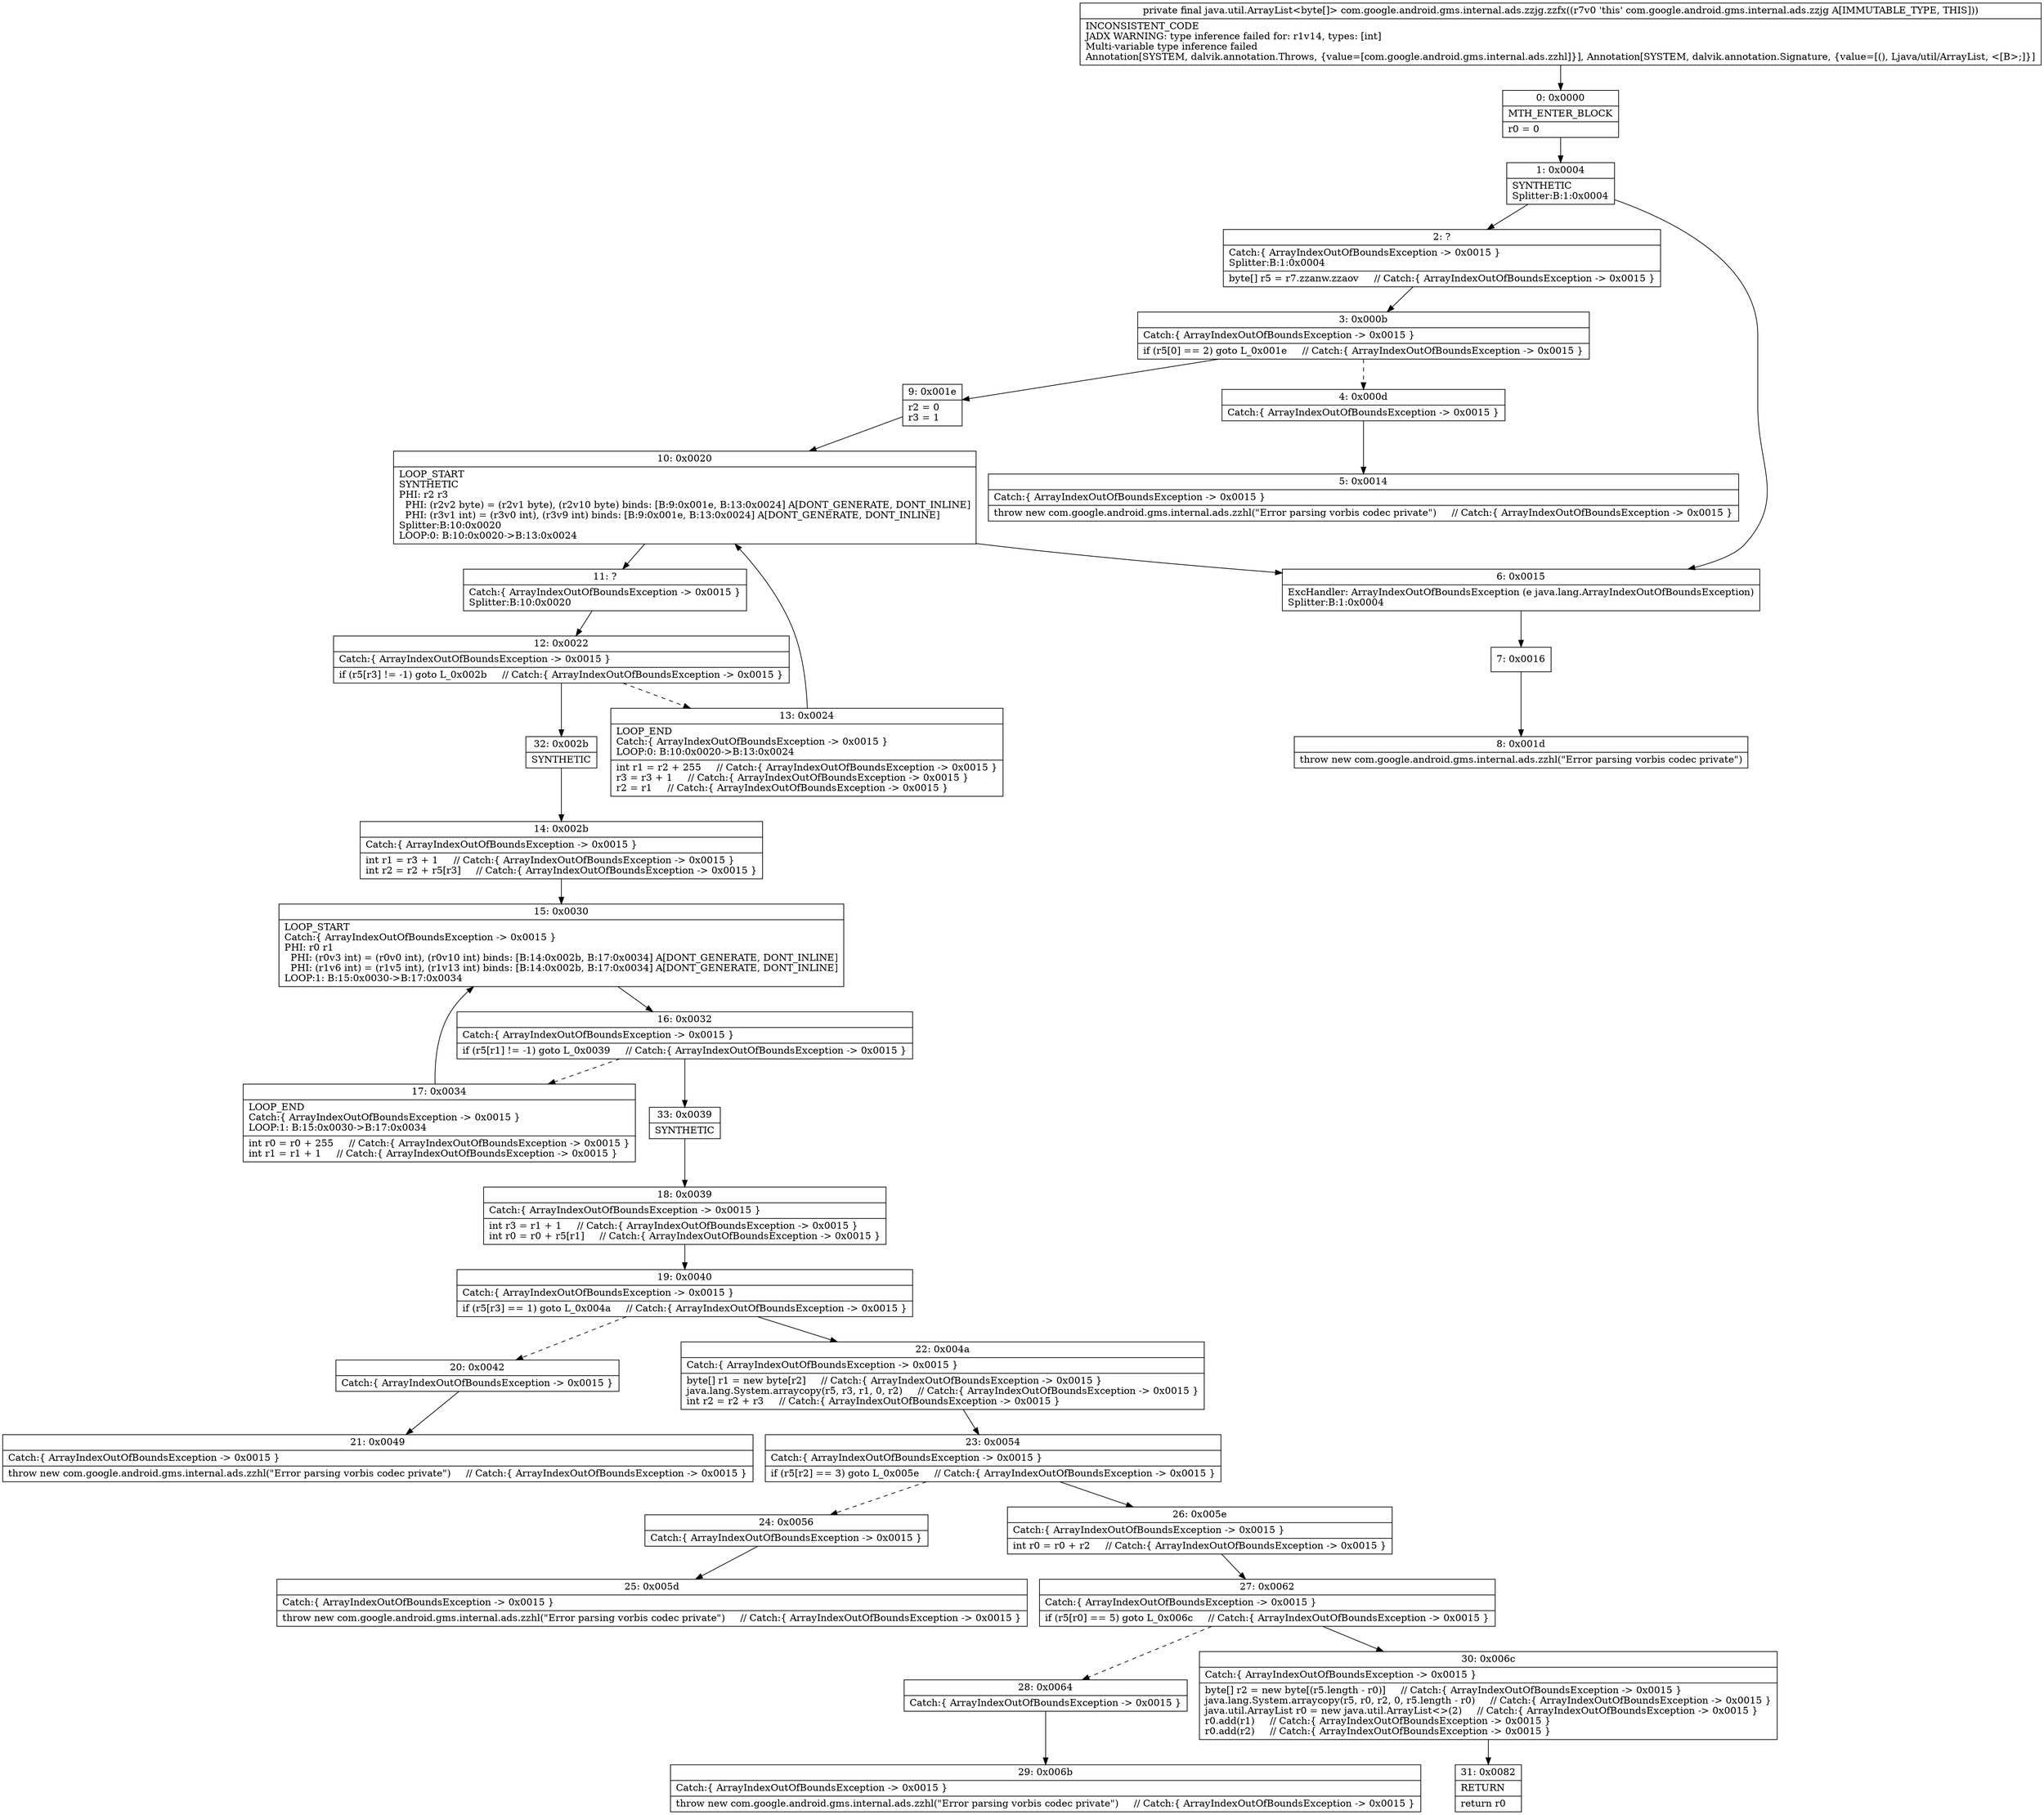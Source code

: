 digraph "CFG forcom.google.android.gms.internal.ads.zzjg.zzfx()Ljava\/util\/ArrayList;" {
Node_0 [shape=record,label="{0\:\ 0x0000|MTH_ENTER_BLOCK\l|r0 = 0\l}"];
Node_1 [shape=record,label="{1\:\ 0x0004|SYNTHETIC\lSplitter:B:1:0x0004\l}"];
Node_2 [shape=record,label="{2\:\ ?|Catch:\{ ArrayIndexOutOfBoundsException \-\> 0x0015 \}\lSplitter:B:1:0x0004\l|byte[] r5 = r7.zzanw.zzaov     \/\/ Catch:\{ ArrayIndexOutOfBoundsException \-\> 0x0015 \}\l}"];
Node_3 [shape=record,label="{3\:\ 0x000b|Catch:\{ ArrayIndexOutOfBoundsException \-\> 0x0015 \}\l|if (r5[0] == 2) goto L_0x001e     \/\/ Catch:\{ ArrayIndexOutOfBoundsException \-\> 0x0015 \}\l}"];
Node_4 [shape=record,label="{4\:\ 0x000d|Catch:\{ ArrayIndexOutOfBoundsException \-\> 0x0015 \}\l}"];
Node_5 [shape=record,label="{5\:\ 0x0014|Catch:\{ ArrayIndexOutOfBoundsException \-\> 0x0015 \}\l|throw new com.google.android.gms.internal.ads.zzhl(\"Error parsing vorbis codec private\")     \/\/ Catch:\{ ArrayIndexOutOfBoundsException \-\> 0x0015 \}\l}"];
Node_6 [shape=record,label="{6\:\ 0x0015|ExcHandler: ArrayIndexOutOfBoundsException (e java.lang.ArrayIndexOutOfBoundsException)\lSplitter:B:1:0x0004\l}"];
Node_7 [shape=record,label="{7\:\ 0x0016}"];
Node_8 [shape=record,label="{8\:\ 0x001d|throw new com.google.android.gms.internal.ads.zzhl(\"Error parsing vorbis codec private\")\l}"];
Node_9 [shape=record,label="{9\:\ 0x001e|r2 = 0\lr3 = 1\l}"];
Node_10 [shape=record,label="{10\:\ 0x0020|LOOP_START\lSYNTHETIC\lPHI: r2 r3 \l  PHI: (r2v2 byte) = (r2v1 byte), (r2v10 byte) binds: [B:9:0x001e, B:13:0x0024] A[DONT_GENERATE, DONT_INLINE]\l  PHI: (r3v1 int) = (r3v0 int), (r3v9 int) binds: [B:9:0x001e, B:13:0x0024] A[DONT_GENERATE, DONT_INLINE]\lSplitter:B:10:0x0020\lLOOP:0: B:10:0x0020\-\>B:13:0x0024\l}"];
Node_11 [shape=record,label="{11\:\ ?|Catch:\{ ArrayIndexOutOfBoundsException \-\> 0x0015 \}\lSplitter:B:10:0x0020\l}"];
Node_12 [shape=record,label="{12\:\ 0x0022|Catch:\{ ArrayIndexOutOfBoundsException \-\> 0x0015 \}\l|if (r5[r3] != \-1) goto L_0x002b     \/\/ Catch:\{ ArrayIndexOutOfBoundsException \-\> 0x0015 \}\l}"];
Node_13 [shape=record,label="{13\:\ 0x0024|LOOP_END\lCatch:\{ ArrayIndexOutOfBoundsException \-\> 0x0015 \}\lLOOP:0: B:10:0x0020\-\>B:13:0x0024\l|int r1 = r2 + 255     \/\/ Catch:\{ ArrayIndexOutOfBoundsException \-\> 0x0015 \}\lr3 = r3 + 1     \/\/ Catch:\{ ArrayIndexOutOfBoundsException \-\> 0x0015 \}\lr2 = r1     \/\/ Catch:\{ ArrayIndexOutOfBoundsException \-\> 0x0015 \}\l}"];
Node_14 [shape=record,label="{14\:\ 0x002b|Catch:\{ ArrayIndexOutOfBoundsException \-\> 0x0015 \}\l|int r1 = r3 + 1     \/\/ Catch:\{ ArrayIndexOutOfBoundsException \-\> 0x0015 \}\lint r2 = r2 + r5[r3]     \/\/ Catch:\{ ArrayIndexOutOfBoundsException \-\> 0x0015 \}\l}"];
Node_15 [shape=record,label="{15\:\ 0x0030|LOOP_START\lCatch:\{ ArrayIndexOutOfBoundsException \-\> 0x0015 \}\lPHI: r0 r1 \l  PHI: (r0v3 int) = (r0v0 int), (r0v10 int) binds: [B:14:0x002b, B:17:0x0034] A[DONT_GENERATE, DONT_INLINE]\l  PHI: (r1v6 int) = (r1v5 int), (r1v13 int) binds: [B:14:0x002b, B:17:0x0034] A[DONT_GENERATE, DONT_INLINE]\lLOOP:1: B:15:0x0030\-\>B:17:0x0034\l}"];
Node_16 [shape=record,label="{16\:\ 0x0032|Catch:\{ ArrayIndexOutOfBoundsException \-\> 0x0015 \}\l|if (r5[r1] != \-1) goto L_0x0039     \/\/ Catch:\{ ArrayIndexOutOfBoundsException \-\> 0x0015 \}\l}"];
Node_17 [shape=record,label="{17\:\ 0x0034|LOOP_END\lCatch:\{ ArrayIndexOutOfBoundsException \-\> 0x0015 \}\lLOOP:1: B:15:0x0030\-\>B:17:0x0034\l|int r0 = r0 + 255     \/\/ Catch:\{ ArrayIndexOutOfBoundsException \-\> 0x0015 \}\lint r1 = r1 + 1     \/\/ Catch:\{ ArrayIndexOutOfBoundsException \-\> 0x0015 \}\l}"];
Node_18 [shape=record,label="{18\:\ 0x0039|Catch:\{ ArrayIndexOutOfBoundsException \-\> 0x0015 \}\l|int r3 = r1 + 1     \/\/ Catch:\{ ArrayIndexOutOfBoundsException \-\> 0x0015 \}\lint r0 = r0 + r5[r1]     \/\/ Catch:\{ ArrayIndexOutOfBoundsException \-\> 0x0015 \}\l}"];
Node_19 [shape=record,label="{19\:\ 0x0040|Catch:\{ ArrayIndexOutOfBoundsException \-\> 0x0015 \}\l|if (r5[r3] == 1) goto L_0x004a     \/\/ Catch:\{ ArrayIndexOutOfBoundsException \-\> 0x0015 \}\l}"];
Node_20 [shape=record,label="{20\:\ 0x0042|Catch:\{ ArrayIndexOutOfBoundsException \-\> 0x0015 \}\l}"];
Node_21 [shape=record,label="{21\:\ 0x0049|Catch:\{ ArrayIndexOutOfBoundsException \-\> 0x0015 \}\l|throw new com.google.android.gms.internal.ads.zzhl(\"Error parsing vorbis codec private\")     \/\/ Catch:\{ ArrayIndexOutOfBoundsException \-\> 0x0015 \}\l}"];
Node_22 [shape=record,label="{22\:\ 0x004a|Catch:\{ ArrayIndexOutOfBoundsException \-\> 0x0015 \}\l|byte[] r1 = new byte[r2]     \/\/ Catch:\{ ArrayIndexOutOfBoundsException \-\> 0x0015 \}\ljava.lang.System.arraycopy(r5, r3, r1, 0, r2)     \/\/ Catch:\{ ArrayIndexOutOfBoundsException \-\> 0x0015 \}\lint r2 = r2 + r3     \/\/ Catch:\{ ArrayIndexOutOfBoundsException \-\> 0x0015 \}\l}"];
Node_23 [shape=record,label="{23\:\ 0x0054|Catch:\{ ArrayIndexOutOfBoundsException \-\> 0x0015 \}\l|if (r5[r2] == 3) goto L_0x005e     \/\/ Catch:\{ ArrayIndexOutOfBoundsException \-\> 0x0015 \}\l}"];
Node_24 [shape=record,label="{24\:\ 0x0056|Catch:\{ ArrayIndexOutOfBoundsException \-\> 0x0015 \}\l}"];
Node_25 [shape=record,label="{25\:\ 0x005d|Catch:\{ ArrayIndexOutOfBoundsException \-\> 0x0015 \}\l|throw new com.google.android.gms.internal.ads.zzhl(\"Error parsing vorbis codec private\")     \/\/ Catch:\{ ArrayIndexOutOfBoundsException \-\> 0x0015 \}\l}"];
Node_26 [shape=record,label="{26\:\ 0x005e|Catch:\{ ArrayIndexOutOfBoundsException \-\> 0x0015 \}\l|int r0 = r0 + r2     \/\/ Catch:\{ ArrayIndexOutOfBoundsException \-\> 0x0015 \}\l}"];
Node_27 [shape=record,label="{27\:\ 0x0062|Catch:\{ ArrayIndexOutOfBoundsException \-\> 0x0015 \}\l|if (r5[r0] == 5) goto L_0x006c     \/\/ Catch:\{ ArrayIndexOutOfBoundsException \-\> 0x0015 \}\l}"];
Node_28 [shape=record,label="{28\:\ 0x0064|Catch:\{ ArrayIndexOutOfBoundsException \-\> 0x0015 \}\l}"];
Node_29 [shape=record,label="{29\:\ 0x006b|Catch:\{ ArrayIndexOutOfBoundsException \-\> 0x0015 \}\l|throw new com.google.android.gms.internal.ads.zzhl(\"Error parsing vorbis codec private\")     \/\/ Catch:\{ ArrayIndexOutOfBoundsException \-\> 0x0015 \}\l}"];
Node_30 [shape=record,label="{30\:\ 0x006c|Catch:\{ ArrayIndexOutOfBoundsException \-\> 0x0015 \}\l|byte[] r2 = new byte[(r5.length \- r0)]     \/\/ Catch:\{ ArrayIndexOutOfBoundsException \-\> 0x0015 \}\ljava.lang.System.arraycopy(r5, r0, r2, 0, r5.length \- r0)     \/\/ Catch:\{ ArrayIndexOutOfBoundsException \-\> 0x0015 \}\ljava.util.ArrayList r0 = new java.util.ArrayList\<\>(2)     \/\/ Catch:\{ ArrayIndexOutOfBoundsException \-\> 0x0015 \}\lr0.add(r1)     \/\/ Catch:\{ ArrayIndexOutOfBoundsException \-\> 0x0015 \}\lr0.add(r2)     \/\/ Catch:\{ ArrayIndexOutOfBoundsException \-\> 0x0015 \}\l}"];
Node_31 [shape=record,label="{31\:\ 0x0082|RETURN\l|return r0\l}"];
Node_32 [shape=record,label="{32\:\ 0x002b|SYNTHETIC\l}"];
Node_33 [shape=record,label="{33\:\ 0x0039|SYNTHETIC\l}"];
MethodNode[shape=record,label="{private final java.util.ArrayList\<byte[]\> com.google.android.gms.internal.ads.zzjg.zzfx((r7v0 'this' com.google.android.gms.internal.ads.zzjg A[IMMUTABLE_TYPE, THIS]))  | INCONSISTENT_CODE\lJADX WARNING: type inference failed for: r1v14, types: [int]\lMulti\-variable type inference failed\lAnnotation[SYSTEM, dalvik.annotation.Throws, \{value=[com.google.android.gms.internal.ads.zzhl]\}], Annotation[SYSTEM, dalvik.annotation.Signature, \{value=[(), Ljava\/util\/ArrayList, \<[B\>;]\}]\l}"];
MethodNode -> Node_0;
Node_0 -> Node_1;
Node_1 -> Node_2;
Node_1 -> Node_6;
Node_2 -> Node_3;
Node_3 -> Node_4[style=dashed];
Node_3 -> Node_9;
Node_4 -> Node_5;
Node_6 -> Node_7;
Node_7 -> Node_8;
Node_9 -> Node_10;
Node_10 -> Node_11;
Node_10 -> Node_6;
Node_11 -> Node_12;
Node_12 -> Node_13[style=dashed];
Node_12 -> Node_32;
Node_13 -> Node_10;
Node_14 -> Node_15;
Node_15 -> Node_16;
Node_16 -> Node_17[style=dashed];
Node_16 -> Node_33;
Node_17 -> Node_15;
Node_18 -> Node_19;
Node_19 -> Node_20[style=dashed];
Node_19 -> Node_22;
Node_20 -> Node_21;
Node_22 -> Node_23;
Node_23 -> Node_24[style=dashed];
Node_23 -> Node_26;
Node_24 -> Node_25;
Node_26 -> Node_27;
Node_27 -> Node_28[style=dashed];
Node_27 -> Node_30;
Node_28 -> Node_29;
Node_30 -> Node_31;
Node_32 -> Node_14;
Node_33 -> Node_18;
}

